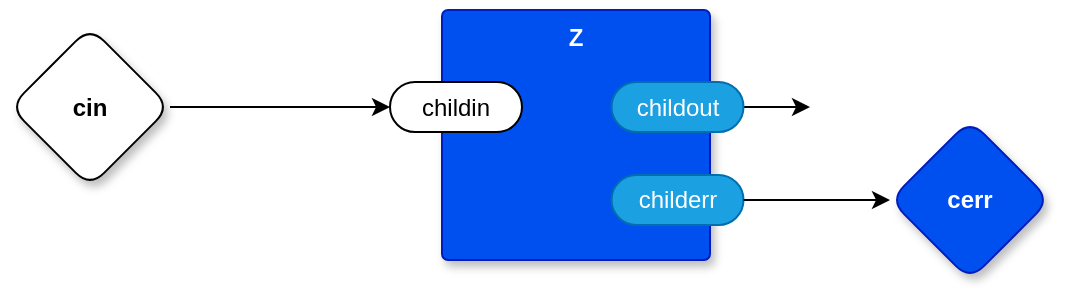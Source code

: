 <mxfile compressed="false" version="21.3.7" type="device">
  <diagram id="_YE9P0kvLp4320aIOvvw" name="main">
    <mxGraphModel dx="2222" dy="757" grid="0" gridSize="10" guides="1" tooltips="1" connect="1" arrows="1" fold="1" page="0" pageScale="1" pageWidth="1100" pageHeight="850" math="0" shadow="0">
      <root>
        <mxCell id="0" />
        <mxCell id="1" parent="0" />
        <mxCell id="7grGqOsk1fYdlVvoksPG-1" value="Z" style="rounded=1;whiteSpace=wrap;html=1;sketch=0;container=1;recursiveResize=0;verticalAlign=top;arcSize=6;fontStyle=1;autosize=0;points=[];absoluteArcSize=1;shadow=1;strokeColor=#001DBC;fillColor=#0050ef;fontColor=#ffffff;" vertex="1" parent="1">
          <mxGeometry x="-784" y="260" width="134" height="125" as="geometry">
            <mxRectangle x="-98" y="-1230" width="99" height="26" as="alternateBounds" />
          </mxGeometry>
        </mxCell>
        <mxCell id="7grGqOsk1fYdlVvoksPG-2" style="edgeStyle=orthogonalEdgeStyle;rounded=0;orthogonalLoop=1;jettySize=auto;html=1;exitX=1;exitY=0.5;exitDx=0;exitDy=0;exitPerimeter=0;" edge="1" parent="7grGqOsk1fYdlVvoksPG-1" source="7grGqOsk1fYdlVvoksPG-3">
          <mxGeometry relative="1" as="geometry">
            <mxPoint x="184" y="49" as="targetPoint" />
          </mxGeometry>
        </mxCell>
        <mxCell id="7grGqOsk1fYdlVvoksPG-3" value="childout" style="rounded=1;whiteSpace=wrap;html=1;sketch=0;points=[[0,0.5,0,0,0],[1,0.5,0,0,0]];fillColor=#1ba1e2;fontColor=#ffffff;strokeColor=#006EAF;arcSize=50;" vertex="1" parent="7grGqOsk1fYdlVvoksPG-1">
          <mxGeometry x="84.75" y="36" width="66" height="25" as="geometry" />
        </mxCell>
        <mxCell id="7grGqOsk1fYdlVvoksPG-4" value="childerr" style="rounded=1;whiteSpace=wrap;html=1;sketch=0;points=[[0,0.5,0,0,0],[1,0.5,0,0,0]];fillColor=#1ba1e2;fontColor=#ffffff;strokeColor=#006EAF;arcSize=50;" vertex="1" parent="7grGqOsk1fYdlVvoksPG-1">
          <mxGeometry x="84.75" y="82.5" width="66" height="25" as="geometry" />
        </mxCell>
        <mxCell id="7grGqOsk1fYdlVvoksPG-5" value="childin" style="rounded=1;whiteSpace=wrap;html=1;sketch=0;points=[[0,0.5,0,0,0],[1,0.5,0,0,0]];arcSize=50;" vertex="1" parent="7grGqOsk1fYdlVvoksPG-1">
          <mxGeometry x="-26" y="36" width="66" height="25" as="geometry" />
        </mxCell>
        <mxCell id="7grGqOsk1fYdlVvoksPG-6" style="edgeStyle=orthogonalEdgeStyle;rounded=0;orthogonalLoop=1;jettySize=auto;html=1;exitX=1;exitY=0.5;exitDx=0;exitDy=0;exitPerimeter=0;entryX=0;entryY=0.5;entryDx=0;entryDy=0;entryPerimeter=0;" edge="1" parent="1" source="7grGqOsk1fYdlVvoksPG-7" target="7grGqOsk1fYdlVvoksPG-5">
          <mxGeometry relative="1" as="geometry" />
        </mxCell>
        <mxCell id="7grGqOsk1fYdlVvoksPG-7" value="cin" style="rhombus;whiteSpace=wrap;html=1;rounded=1;fontStyle=1;glass=0;sketch=0;fontSize=12;points=[[0,0.5,0,0,0],[0.5,0,0,0,0],[0.5,1,0,0,0],[1,0.5,0,0,0]];shadow=1;" vertex="1" parent="1">
          <mxGeometry x="-1000" y="268.5" width="80" height="80" as="geometry" />
        </mxCell>
        <mxCell id="7grGqOsk1fYdlVvoksPG-8" value="cerr" style="rhombus;whiteSpace=wrap;html=1;rounded=1;fillColor=#0050ef;fontColor=#ffffff;strokeColor=#001DBC;fontStyle=1;glass=0;sketch=0;fontSize=12;points=[[0,0.5,0,0,0],[0.5,0,0,0,0],[0.5,1,0,0,0],[1,0.5,0,0,0]];shadow=1;" vertex="1" parent="1">
          <mxGeometry x="-560" y="315" width="80" height="80" as="geometry" />
        </mxCell>
        <mxCell id="7grGqOsk1fYdlVvoksPG-9" style="edgeStyle=orthogonalEdgeStyle;rounded=0;orthogonalLoop=1;jettySize=auto;html=1;entryX=0;entryY=0.5;entryDx=0;entryDy=0;entryPerimeter=0;" edge="1" parent="1" source="7grGqOsk1fYdlVvoksPG-4" target="7grGqOsk1fYdlVvoksPG-8">
          <mxGeometry relative="1" as="geometry" />
        </mxCell>
      </root>
    </mxGraphModel>
  </diagram>
</mxfile>
